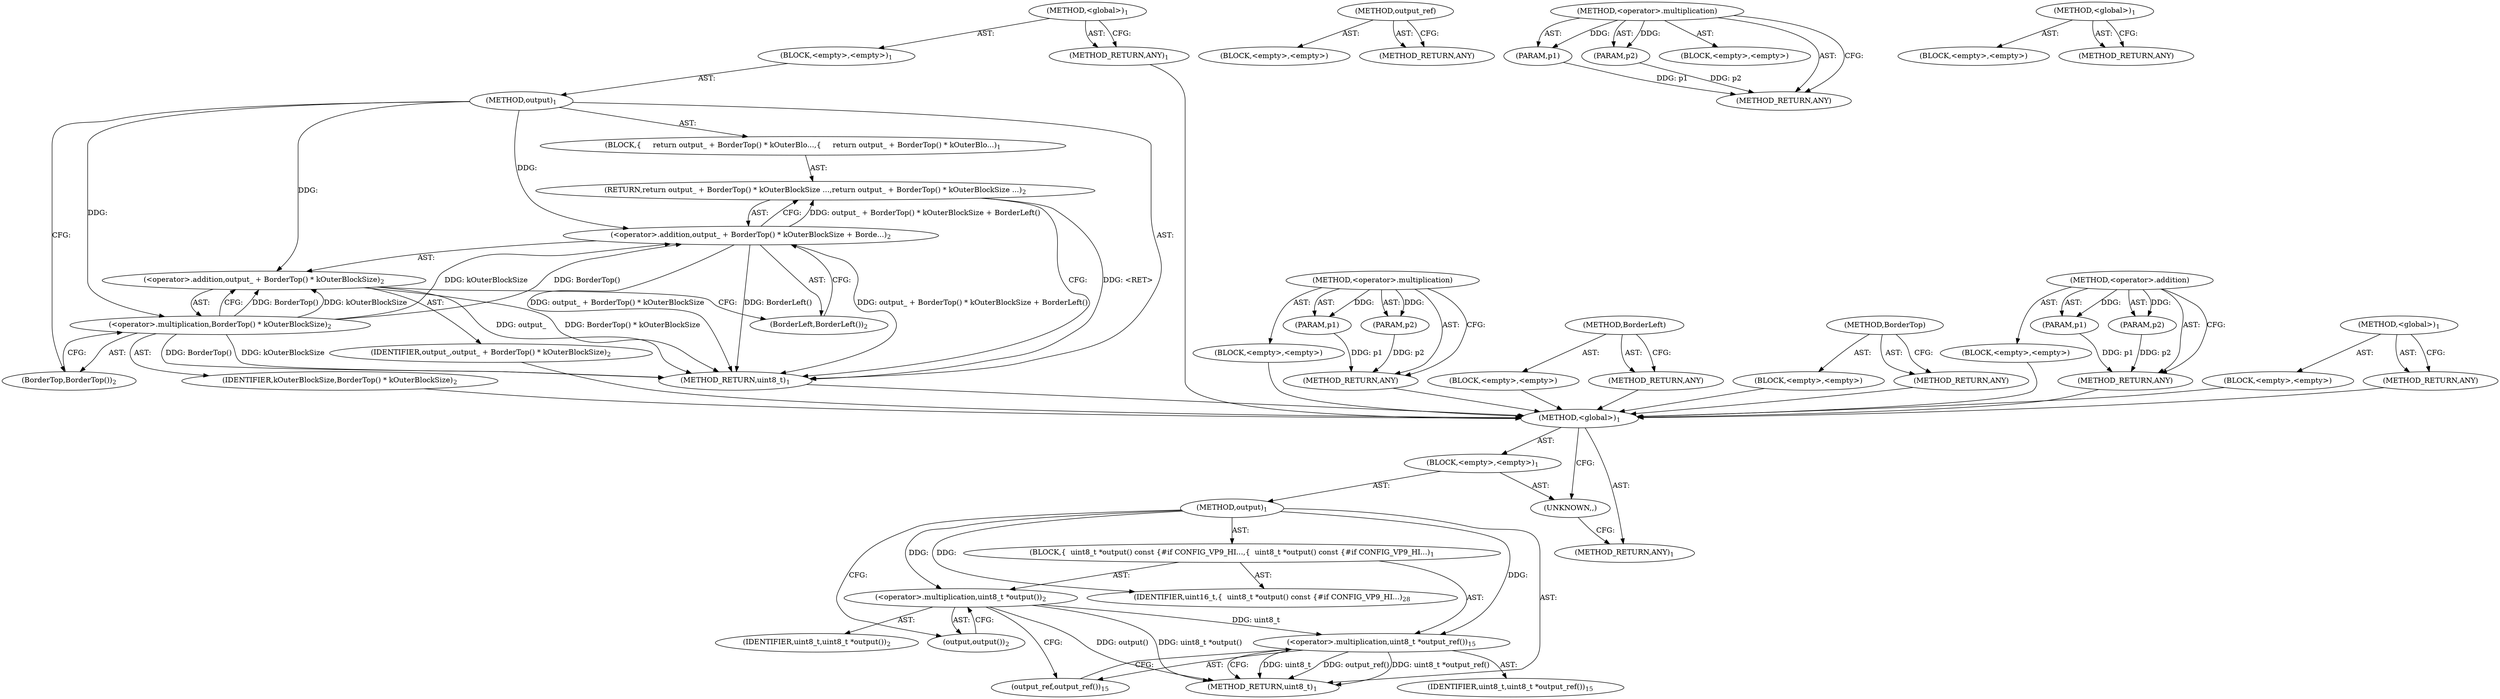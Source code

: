 digraph "&lt;global&gt;" {
vulnerable_6 [label=<(METHOD,&lt;global&gt;)<SUB>1</SUB>>];
vulnerable_7 [label=<(BLOCK,&lt;empty&gt;,&lt;empty&gt;)<SUB>1</SUB>>];
vulnerable_8 [label=<(METHOD,output)<SUB>1</SUB>>];
vulnerable_9 [label=<(BLOCK,{
     return output_ + BorderTop() * kOuterBlo...,{
     return output_ + BorderTop() * kOuterBlo...)<SUB>1</SUB>>];
vulnerable_10 [label=<(RETURN,return output_ + BorderTop() * kOuterBlockSize ...,return output_ + BorderTop() * kOuterBlockSize ...)<SUB>2</SUB>>];
vulnerable_11 [label=<(&lt;operator&gt;.addition,output_ + BorderTop() * kOuterBlockSize + Borde...)<SUB>2</SUB>>];
vulnerable_12 [label=<(&lt;operator&gt;.addition,output_ + BorderTop() * kOuterBlockSize)<SUB>2</SUB>>];
vulnerable_13 [label=<(IDENTIFIER,output_,output_ + BorderTop() * kOuterBlockSize)<SUB>2</SUB>>];
vulnerable_14 [label=<(&lt;operator&gt;.multiplication,BorderTop() * kOuterBlockSize)<SUB>2</SUB>>];
vulnerable_15 [label=<(BorderTop,BorderTop())<SUB>2</SUB>>];
vulnerable_16 [label=<(IDENTIFIER,kOuterBlockSize,BorderTop() * kOuterBlockSize)<SUB>2</SUB>>];
vulnerable_17 [label=<(BorderLeft,BorderLeft())<SUB>2</SUB>>];
vulnerable_18 [label=<(METHOD_RETURN,uint8_t)<SUB>1</SUB>>];
vulnerable_20 [label=<(METHOD_RETURN,ANY)<SUB>1</SUB>>];
vulnerable_40 [label=<(METHOD,&lt;operator&gt;.multiplication)>];
vulnerable_41 [label=<(PARAM,p1)>];
vulnerable_42 [label=<(PARAM,p2)>];
vulnerable_43 [label=<(BLOCK,&lt;empty&gt;,&lt;empty&gt;)>];
vulnerable_44 [label=<(METHOD_RETURN,ANY)>];
vulnerable_48 [label=<(METHOD,BorderLeft)>];
vulnerable_49 [label=<(BLOCK,&lt;empty&gt;,&lt;empty&gt;)>];
vulnerable_50 [label=<(METHOD_RETURN,ANY)>];
vulnerable_45 [label=<(METHOD,BorderTop)>];
vulnerable_46 [label=<(BLOCK,&lt;empty&gt;,&lt;empty&gt;)>];
vulnerable_47 [label=<(METHOD_RETURN,ANY)>];
vulnerable_35 [label=<(METHOD,&lt;operator&gt;.addition)>];
vulnerable_36 [label=<(PARAM,p1)>];
vulnerable_37 [label=<(PARAM,p2)>];
vulnerable_38 [label=<(BLOCK,&lt;empty&gt;,&lt;empty&gt;)>];
vulnerable_39 [label=<(METHOD_RETURN,ANY)>];
vulnerable_29 [label=<(METHOD,&lt;global&gt;)<SUB>1</SUB>>];
vulnerable_30 [label=<(BLOCK,&lt;empty&gt;,&lt;empty&gt;)>];
vulnerable_31 [label=<(METHOD_RETURN,ANY)>];
fixed_6 [label=<(METHOD,&lt;global&gt;)<SUB>1</SUB>>];
fixed_7 [label=<(BLOCK,&lt;empty&gt;,&lt;empty&gt;)<SUB>1</SUB>>];
fixed_8 [label=<(METHOD,output)<SUB>1</SUB>>];
fixed_9 [label=<(BLOCK,{
  uint8_t *output() const {
#if CONFIG_VP9_HI...,{
  uint8_t *output() const {
#if CONFIG_VP9_HI...)<SUB>1</SUB>>];
fixed_10 [label=<(&lt;operator&gt;.multiplication,uint8_t *output())<SUB>2</SUB>>];
fixed_11 [label=<(IDENTIFIER,uint8_t,uint8_t *output())<SUB>2</SUB>>];
fixed_12 [label=<(output,output())<SUB>2</SUB>>];
fixed_13 [label=<(&lt;operator&gt;.multiplication,uint8_t *output_ref())<SUB>15</SUB>>];
fixed_14 [label=<(IDENTIFIER,uint8_t,uint8_t *output_ref())<SUB>15</SUB>>];
fixed_15 [label=<(output_ref,output_ref())<SUB>15</SUB>>];
fixed_16 [label=<(IDENTIFIER,uint16_t,{
  uint8_t *output() const {
#if CONFIG_VP9_HI...)<SUB>28</SUB>>];
fixed_17 [label=<(METHOD_RETURN,uint8_t)<SUB>1</SUB>>];
fixed_19 [label=<(UNKNOWN,,)>];
fixed_20 [label=<(METHOD_RETURN,ANY)<SUB>1</SUB>>];
fixed_40 [label=<(METHOD,output_ref)>];
fixed_41 [label=<(BLOCK,&lt;empty&gt;,&lt;empty&gt;)>];
fixed_42 [label=<(METHOD_RETURN,ANY)>];
fixed_35 [label=<(METHOD,&lt;operator&gt;.multiplication)>];
fixed_36 [label=<(PARAM,p1)>];
fixed_37 [label=<(PARAM,p2)>];
fixed_38 [label=<(BLOCK,&lt;empty&gt;,&lt;empty&gt;)>];
fixed_39 [label=<(METHOD_RETURN,ANY)>];
fixed_29 [label=<(METHOD,&lt;global&gt;)<SUB>1</SUB>>];
fixed_30 [label=<(BLOCK,&lt;empty&gt;,&lt;empty&gt;)>];
fixed_31 [label=<(METHOD_RETURN,ANY)>];
vulnerable_6 -> vulnerable_7  [key=0, label="AST: "];
vulnerable_6 -> vulnerable_20  [key=0, label="AST: "];
vulnerable_6 -> vulnerable_20  [key=1, label="CFG: "];
vulnerable_7 -> vulnerable_8  [key=0, label="AST: "];
vulnerable_8 -> vulnerable_9  [key=0, label="AST: "];
vulnerable_8 -> vulnerable_18  [key=0, label="AST: "];
vulnerable_8 -> vulnerable_15  [key=0, label="CFG: "];
vulnerable_8 -> vulnerable_11  [key=0, label="DDG: "];
vulnerable_8 -> vulnerable_12  [key=0, label="DDG: "];
vulnerable_8 -> vulnerable_14  [key=0, label="DDG: "];
vulnerable_9 -> vulnerable_10  [key=0, label="AST: "];
vulnerable_10 -> vulnerable_11  [key=0, label="AST: "];
vulnerable_10 -> vulnerable_18  [key=0, label="CFG: "];
vulnerable_10 -> vulnerable_18  [key=1, label="DDG: &lt;RET&gt;"];
vulnerable_11 -> vulnerable_12  [key=0, label="AST: "];
vulnerable_11 -> vulnerable_17  [key=0, label="AST: "];
vulnerable_11 -> vulnerable_10  [key=0, label="CFG: "];
vulnerable_11 -> vulnerable_10  [key=1, label="DDG: output_ + BorderTop() * kOuterBlockSize + BorderLeft()"];
vulnerable_11 -> vulnerable_18  [key=0, label="DDG: output_ + BorderTop() * kOuterBlockSize"];
vulnerable_11 -> vulnerable_18  [key=1, label="DDG: BorderLeft()"];
vulnerable_11 -> vulnerable_18  [key=2, label="DDG: output_ + BorderTop() * kOuterBlockSize + BorderLeft()"];
vulnerable_12 -> vulnerable_13  [key=0, label="AST: "];
vulnerable_12 -> vulnerable_14  [key=0, label="AST: "];
vulnerable_12 -> vulnerable_17  [key=0, label="CFG: "];
vulnerable_12 -> vulnerable_18  [key=0, label="DDG: output_"];
vulnerable_12 -> vulnerable_18  [key=1, label="DDG: BorderTop() * kOuterBlockSize"];
vulnerable_13 -> fixed_6  [key=0];
vulnerable_14 -> vulnerable_15  [key=0, label="AST: "];
vulnerable_14 -> vulnerable_16  [key=0, label="AST: "];
vulnerable_14 -> vulnerable_12  [key=0, label="CFG: "];
vulnerable_14 -> vulnerable_12  [key=1, label="DDG: BorderTop()"];
vulnerable_14 -> vulnerable_12  [key=2, label="DDG: kOuterBlockSize"];
vulnerable_14 -> vulnerable_18  [key=0, label="DDG: BorderTop()"];
vulnerable_14 -> vulnerable_18  [key=1, label="DDG: kOuterBlockSize"];
vulnerable_14 -> vulnerable_11  [key=0, label="DDG: BorderTop()"];
vulnerable_14 -> vulnerable_11  [key=1, label="DDG: kOuterBlockSize"];
vulnerable_15 -> vulnerable_14  [key=0, label="CFG: "];
vulnerable_16 -> fixed_6  [key=0];
vulnerable_17 -> vulnerable_11  [key=0, label="CFG: "];
vulnerable_18 -> fixed_6  [key=0];
vulnerable_20 -> fixed_6  [key=0];
vulnerable_40 -> vulnerable_41  [key=0, label="AST: "];
vulnerable_40 -> vulnerable_41  [key=1, label="DDG: "];
vulnerable_40 -> vulnerable_43  [key=0, label="AST: "];
vulnerable_40 -> vulnerable_42  [key=0, label="AST: "];
vulnerable_40 -> vulnerable_42  [key=1, label="DDG: "];
vulnerable_40 -> vulnerable_44  [key=0, label="AST: "];
vulnerable_40 -> vulnerable_44  [key=1, label="CFG: "];
vulnerable_41 -> vulnerable_44  [key=0, label="DDG: p1"];
vulnerable_42 -> vulnerable_44  [key=0, label="DDG: p2"];
vulnerable_43 -> fixed_6  [key=0];
vulnerable_44 -> fixed_6  [key=0];
vulnerable_48 -> vulnerable_49  [key=0, label="AST: "];
vulnerable_48 -> vulnerable_50  [key=0, label="AST: "];
vulnerable_48 -> vulnerable_50  [key=1, label="CFG: "];
vulnerable_49 -> fixed_6  [key=0];
vulnerable_50 -> fixed_6  [key=0];
vulnerable_45 -> vulnerable_46  [key=0, label="AST: "];
vulnerable_45 -> vulnerable_47  [key=0, label="AST: "];
vulnerable_45 -> vulnerable_47  [key=1, label="CFG: "];
vulnerable_46 -> fixed_6  [key=0];
vulnerable_47 -> fixed_6  [key=0];
vulnerable_35 -> vulnerable_36  [key=0, label="AST: "];
vulnerable_35 -> vulnerable_36  [key=1, label="DDG: "];
vulnerable_35 -> vulnerable_38  [key=0, label="AST: "];
vulnerable_35 -> vulnerable_37  [key=0, label="AST: "];
vulnerable_35 -> vulnerable_37  [key=1, label="DDG: "];
vulnerable_35 -> vulnerable_39  [key=0, label="AST: "];
vulnerable_35 -> vulnerable_39  [key=1, label="CFG: "];
vulnerable_36 -> vulnerable_39  [key=0, label="DDG: p1"];
vulnerable_37 -> vulnerable_39  [key=0, label="DDG: p2"];
vulnerable_38 -> fixed_6  [key=0];
vulnerable_39 -> fixed_6  [key=0];
vulnerable_29 -> vulnerable_30  [key=0, label="AST: "];
vulnerable_29 -> vulnerable_31  [key=0, label="AST: "];
vulnerable_29 -> vulnerable_31  [key=1, label="CFG: "];
vulnerable_30 -> fixed_6  [key=0];
vulnerable_31 -> fixed_6  [key=0];
fixed_6 -> fixed_7  [key=0, label="AST: "];
fixed_6 -> fixed_20  [key=0, label="AST: "];
fixed_6 -> fixed_19  [key=0, label="CFG: "];
fixed_7 -> fixed_8  [key=0, label="AST: "];
fixed_7 -> fixed_19  [key=0, label="AST: "];
fixed_8 -> fixed_9  [key=0, label="AST: "];
fixed_8 -> fixed_17  [key=0, label="AST: "];
fixed_8 -> fixed_12  [key=0, label="CFG: "];
fixed_8 -> fixed_16  [key=0, label="DDG: "];
fixed_8 -> fixed_10  [key=0, label="DDG: "];
fixed_8 -> fixed_13  [key=0, label="DDG: "];
fixed_9 -> fixed_10  [key=0, label="AST: "];
fixed_9 -> fixed_13  [key=0, label="AST: "];
fixed_9 -> fixed_16  [key=0, label="AST: "];
fixed_10 -> fixed_11  [key=0, label="AST: "];
fixed_10 -> fixed_12  [key=0, label="AST: "];
fixed_10 -> fixed_15  [key=0, label="CFG: "];
fixed_10 -> fixed_17  [key=0, label="DDG: output()"];
fixed_10 -> fixed_17  [key=1, label="DDG: uint8_t *output()"];
fixed_10 -> fixed_13  [key=0, label="DDG: uint8_t"];
fixed_12 -> fixed_10  [key=0, label="CFG: "];
fixed_13 -> fixed_14  [key=0, label="AST: "];
fixed_13 -> fixed_15  [key=0, label="AST: "];
fixed_13 -> fixed_17  [key=0, label="CFG: "];
fixed_13 -> fixed_17  [key=1, label="DDG: uint8_t"];
fixed_13 -> fixed_17  [key=2, label="DDG: output_ref()"];
fixed_13 -> fixed_17  [key=3, label="DDG: uint8_t *output_ref()"];
fixed_15 -> fixed_13  [key=0, label="CFG: "];
fixed_19 -> fixed_20  [key=0, label="CFG: "];
fixed_40 -> fixed_41  [key=0, label="AST: "];
fixed_40 -> fixed_42  [key=0, label="AST: "];
fixed_40 -> fixed_42  [key=1, label="CFG: "];
fixed_35 -> fixed_36  [key=0, label="AST: "];
fixed_35 -> fixed_36  [key=1, label="DDG: "];
fixed_35 -> fixed_38  [key=0, label="AST: "];
fixed_35 -> fixed_37  [key=0, label="AST: "];
fixed_35 -> fixed_37  [key=1, label="DDG: "];
fixed_35 -> fixed_39  [key=0, label="AST: "];
fixed_35 -> fixed_39  [key=1, label="CFG: "];
fixed_36 -> fixed_39  [key=0, label="DDG: p1"];
fixed_37 -> fixed_39  [key=0, label="DDG: p2"];
fixed_29 -> fixed_30  [key=0, label="AST: "];
fixed_29 -> fixed_31  [key=0, label="AST: "];
fixed_29 -> fixed_31  [key=1, label="CFG: "];
}
